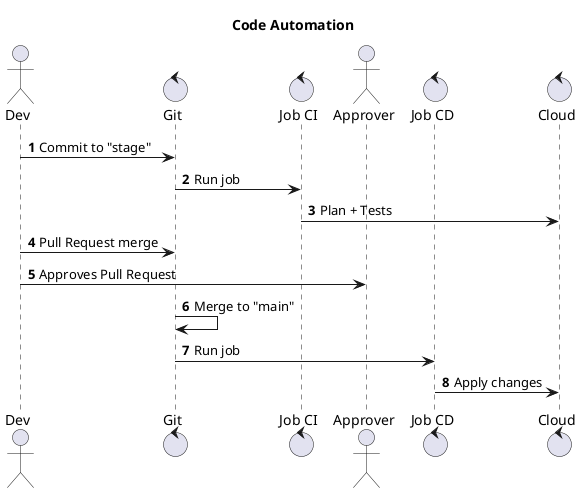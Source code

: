 @startuml

autonumber
skinparam maxMessageSize 200

title Code Automation

actor "Dev" as dev
control "Git" as git
control "Job CI" as job_ci
actor "Approver" as approver
control "Job CD" as job_cd
control "Cloud" as cloud

dev -> git : Commit to "stage"
git -> job_ci : Run job
job_ci -> cloud : Plan + Tests
dev -> git : Pull Request merge
dev -> approver : Approves Pull Request 
git -> git : Merge to "main"
git -> job_cd : Run job
job_cd -> cloud : Apply changes

@end